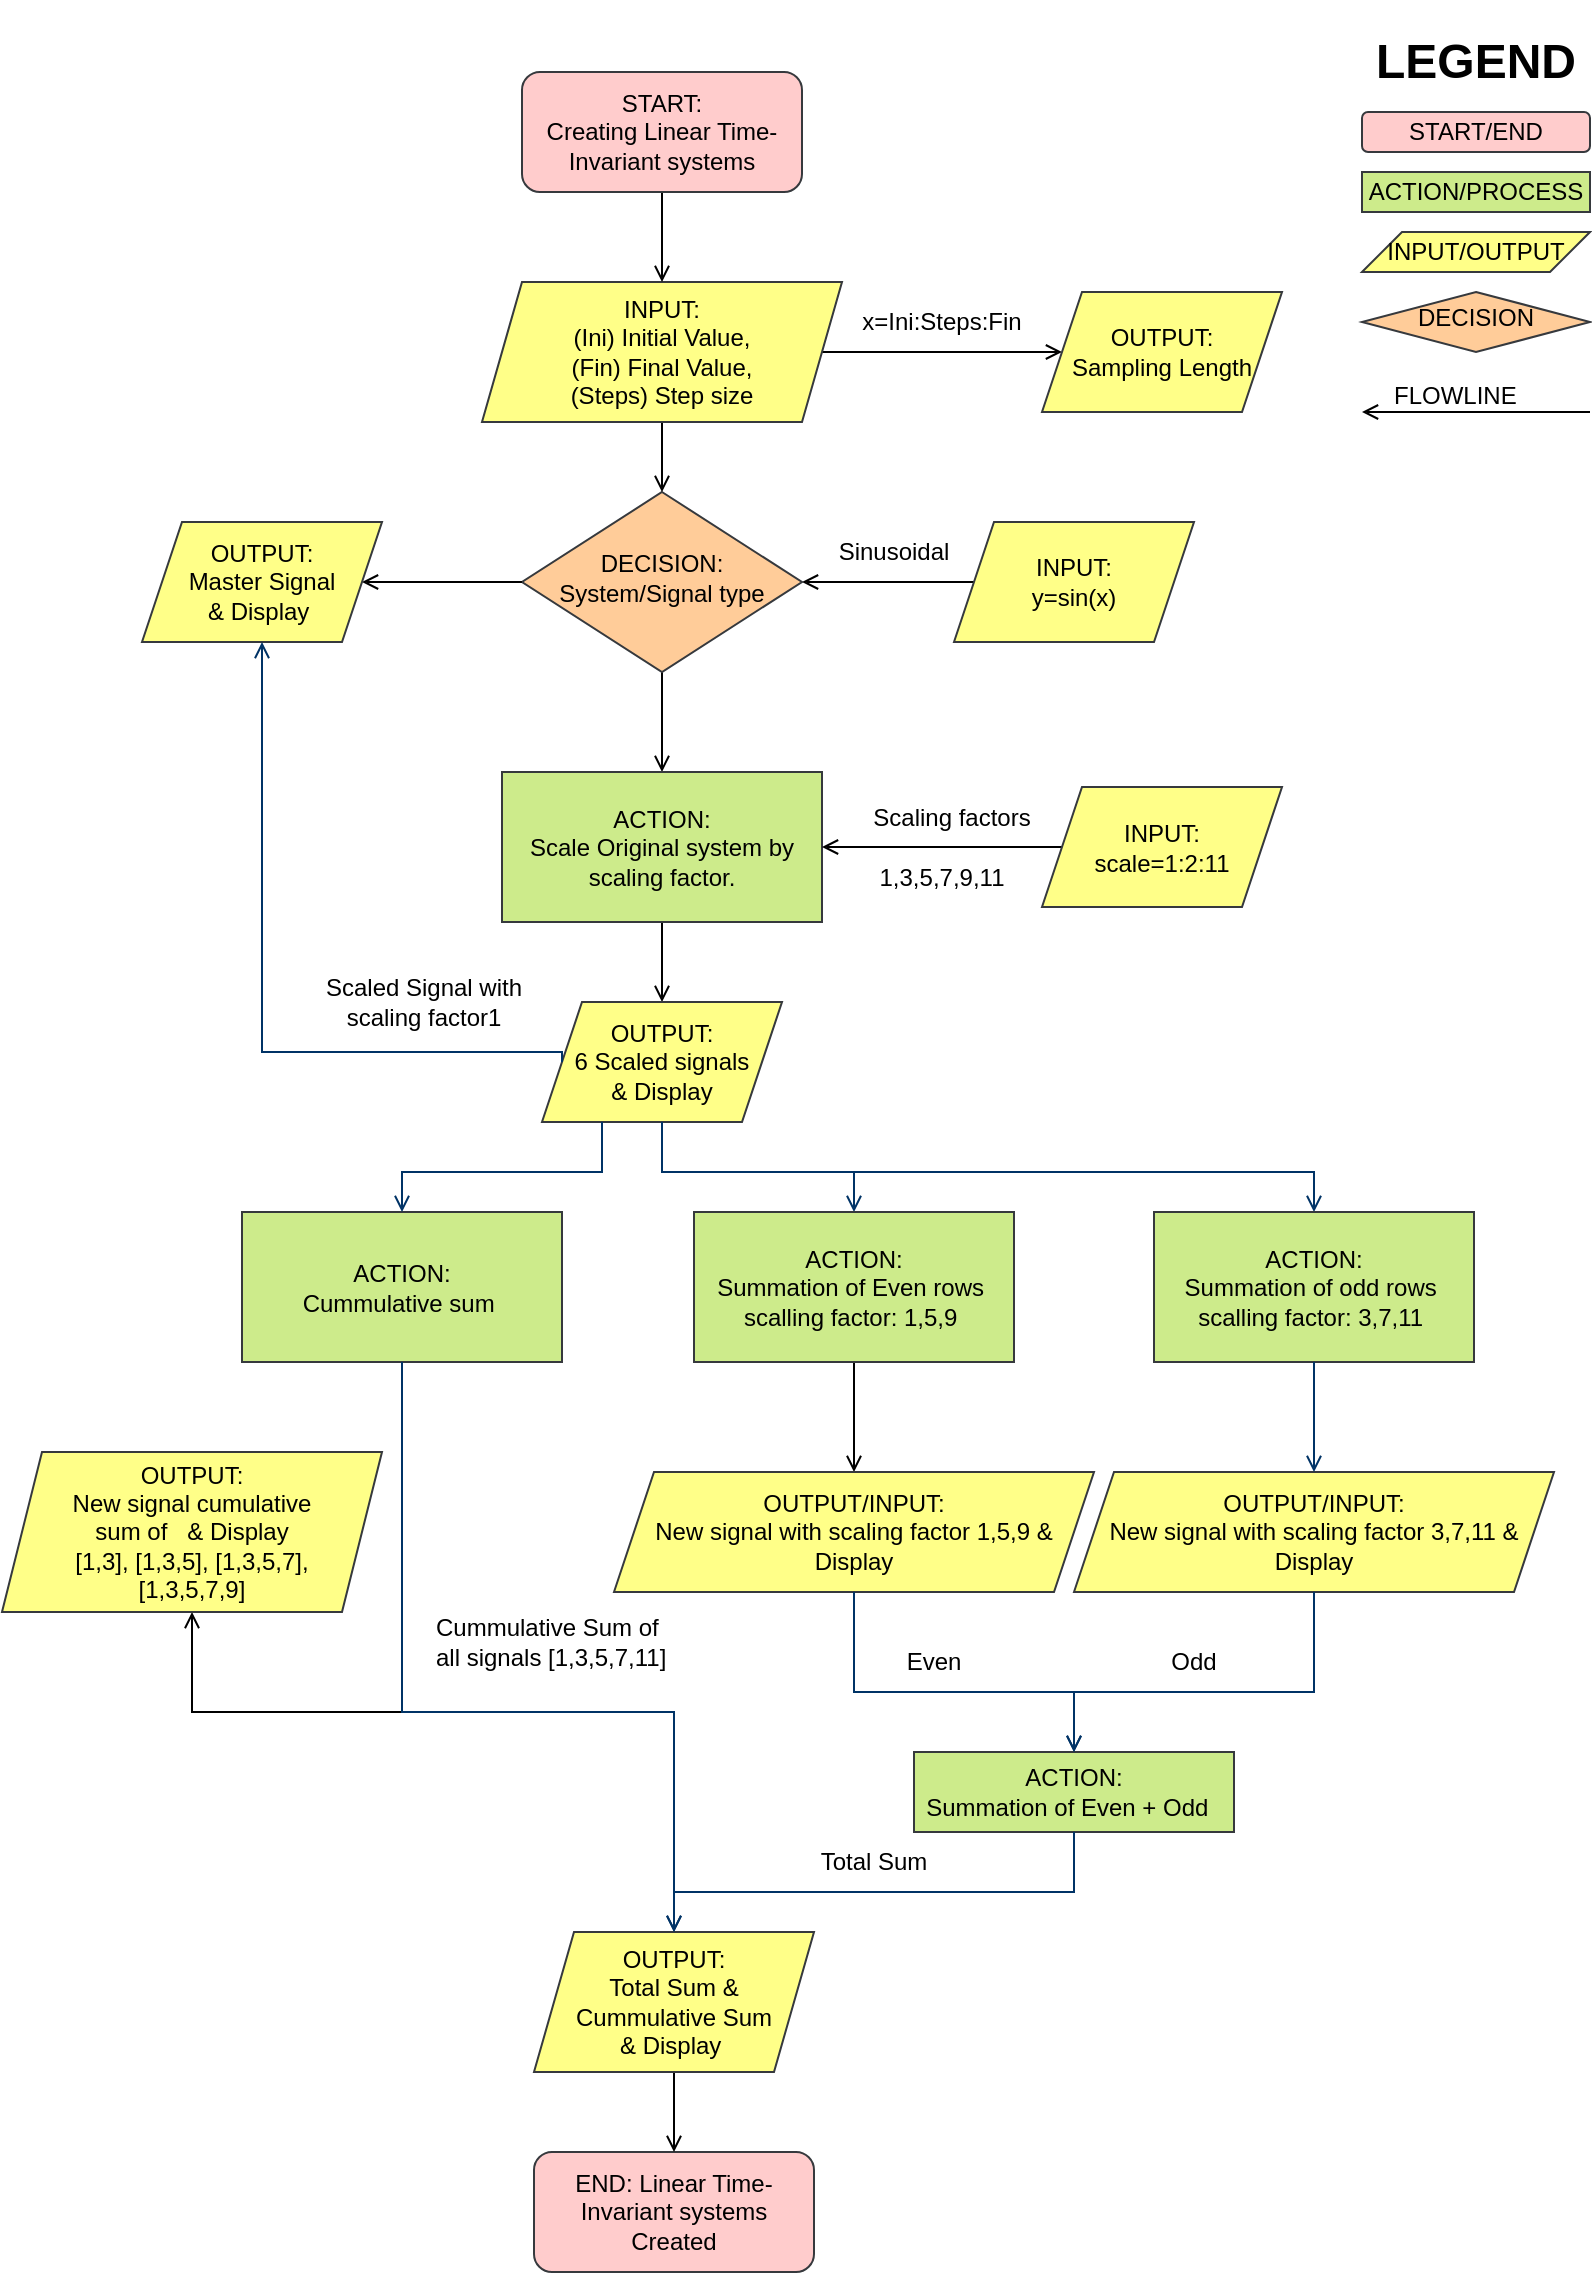 <mxfile version="20.3.6" type="device"><diagram id="C5RBs43oDa-KdzZeNtuy" name="Page-1"><mxGraphModel dx="1350" dy="618" grid="1" gridSize="10" guides="1" tooltips="1" connect="1" arrows="1" fold="1" page="1" pageScale="1" pageWidth="827" pageHeight="1169" math="0" shadow="0"><root><mxCell id="WIyWlLk6GJQsqaUBKTNV-0"/><mxCell id="WIyWlLk6GJQsqaUBKTNV-1" parent="WIyWlLk6GJQsqaUBKTNV-0"/><mxCell id="7OMPGDxR4UmiIt0LJdmy-36" style="edgeStyle=none;curved=1;rounded=0;orthogonalLoop=1;jettySize=auto;html=1;entryX=0.5;entryY=0;entryDx=0;entryDy=0;endArrow=open;startSize=6;endSize=6;sourcePerimeterSpacing=8;targetPerimeterSpacing=8;exitX=0.5;exitY=1;exitDx=0;exitDy=0;" edge="1" parent="WIyWlLk6GJQsqaUBKTNV-1" source="WIyWlLk6GJQsqaUBKTNV-6" target="7OMPGDxR4UmiIt0LJdmy-35"><mxGeometry relative="1" as="geometry"/></mxCell><mxCell id="7OMPGDxR4UmiIt0LJdmy-44" style="edgeStyle=none;curved=1;rounded=0;orthogonalLoop=1;jettySize=auto;html=1;endArrow=none;startSize=6;endSize=6;sourcePerimeterSpacing=8;targetPerimeterSpacing=8;exitX=1;exitY=0.5;exitDx=0;exitDy=0;entryX=0;entryY=0.5;entryDx=0;entryDy=0;startArrow=open;startFill=0;endFill=0;" edge="1" parent="WIyWlLk6GJQsqaUBKTNV-1" source="WIyWlLk6GJQsqaUBKTNV-6" target="7OMPGDxR4UmiIt0LJdmy-45"><mxGeometry relative="1" as="geometry"><mxPoint x="432" y="295" as="targetPoint"/></mxGeometry></mxCell><mxCell id="WIyWlLk6GJQsqaUBKTNV-6" value="DECISION:&lt;br&gt;System/Signal type" style="rhombus;whiteSpace=wrap;html=1;shadow=0;fontFamily=Helvetica;fontSize=12;align=center;strokeWidth=1;spacing=6;spacingTop=-4;rounded=0;sketch=0;fillColor=#ffcc99;strokeColor=#36393d;" parent="WIyWlLk6GJQsqaUBKTNV-1" vertex="1"><mxGeometry x="260" y="250" width="140" height="90" as="geometry"/></mxCell><mxCell id="WIyWlLk6GJQsqaUBKTNV-11" value="END: Linear Time-Invariant systems Created" style="rounded=1;whiteSpace=wrap;html=1;fontSize=12;glass=0;strokeWidth=1;shadow=0;sketch=0;fillColor=#ffcccc;strokeColor=#36393d;" parent="WIyWlLk6GJQsqaUBKTNV-1" vertex="1"><mxGeometry x="266" y="1080" width="140" height="60" as="geometry"/></mxCell><mxCell id="7OMPGDxR4UmiIt0LJdmy-17" style="edgeStyle=none;curved=1;rounded=0;orthogonalLoop=1;jettySize=auto;html=1;exitX=1;exitY=0.5;exitDx=0;exitDy=0;entryX=0;entryY=0.5;entryDx=0;entryDy=0;endArrow=open;startSize=6;endSize=6;sourcePerimeterSpacing=8;targetPerimeterSpacing=8;" edge="1" parent="WIyWlLk6GJQsqaUBKTNV-1" source="7OMPGDxR4UmiIt0LJdmy-1" target="7OMPGDxR4UmiIt0LJdmy-14"><mxGeometry relative="1" as="geometry"/></mxCell><mxCell id="7OMPGDxR4UmiIt0LJdmy-26" style="edgeStyle=none;curved=1;rounded=0;orthogonalLoop=1;jettySize=auto;html=1;entryX=0.5;entryY=0;entryDx=0;entryDy=0;endArrow=open;startSize=6;endSize=6;sourcePerimeterSpacing=8;targetPerimeterSpacing=8;exitX=0.5;exitY=1;exitDx=0;exitDy=0;" edge="1" parent="WIyWlLk6GJQsqaUBKTNV-1" source="7OMPGDxR4UmiIt0LJdmy-1" target="WIyWlLk6GJQsqaUBKTNV-6"><mxGeometry relative="1" as="geometry"/></mxCell><mxCell id="7OMPGDxR4UmiIt0LJdmy-1" value="INPUT: &lt;br&gt;(Ini) Initial Value,&lt;br&gt;(Fin) Final Value,&lt;br&gt;(Steps) Step size" style="shape=parallelogram;perimeter=parallelogramPerimeter;whiteSpace=wrap;html=1;fixedSize=1;fillColor=#ffff88;strokeColor=#36393d;" vertex="1" parent="WIyWlLk6GJQsqaUBKTNV-1"><mxGeometry x="240" y="145" width="180" height="70" as="geometry"/></mxCell><mxCell id="7OMPGDxR4UmiIt0LJdmy-5" value="x=Ini:Steps:Fin" style="text;strokeColor=none;fillColor=none;html=1;align=center;verticalAlign=middle;whiteSpace=wrap;rounded=0;hachureGap=4;sketch=1;" vertex="1" parent="WIyWlLk6GJQsqaUBKTNV-1"><mxGeometry x="440" y="150" width="60" height="30" as="geometry"/></mxCell><mxCell id="7OMPGDxR4UmiIt0LJdmy-27" style="edgeStyle=none;curved=1;rounded=0;orthogonalLoop=1;jettySize=auto;html=1;entryX=0;entryY=0.5;entryDx=0;entryDy=0;endArrow=none;startSize=6;endSize=6;targetPerimeterSpacing=8;startArrow=open;startFill=0;endFill=0;" edge="1" parent="WIyWlLk6GJQsqaUBKTNV-1" source="7OMPGDxR4UmiIt0LJdmy-9" target="WIyWlLk6GJQsqaUBKTNV-6"><mxGeometry relative="1" as="geometry"><mxPoint x="120" y="290" as="sourcePoint"/></mxGeometry></mxCell><mxCell id="7OMPGDxR4UmiIt0LJdmy-12" value="Sinusoidal" style="text;strokeColor=none;fillColor=none;html=1;align=center;verticalAlign=middle;whiteSpace=wrap;rounded=0;hachureGap=4;" vertex="1" parent="WIyWlLk6GJQsqaUBKTNV-1"><mxGeometry x="416" y="265" width="60" height="30" as="geometry"/></mxCell><mxCell id="7OMPGDxR4UmiIt0LJdmy-14" value="OUTPUT:&lt;br&gt;Sampling Length" style="shape=parallelogram;perimeter=parallelogramPerimeter;whiteSpace=wrap;html=1;fixedSize=1;fillColor=#ffff88;strokeColor=#36393d;" vertex="1" parent="WIyWlLk6GJQsqaUBKTNV-1"><mxGeometry x="520" y="150" width="120" height="60" as="geometry"/></mxCell><mxCell id="7OMPGDxR4UmiIt0LJdmy-24" style="edgeStyle=none;curved=1;rounded=0;orthogonalLoop=1;jettySize=auto;html=1;entryX=0.5;entryY=0;entryDx=0;entryDy=0;endArrow=open;startSize=6;endSize=6;sourcePerimeterSpacing=8;targetPerimeterSpacing=8;exitX=0.5;exitY=1;exitDx=0;exitDy=0;" edge="1" parent="WIyWlLk6GJQsqaUBKTNV-1" source="7OMPGDxR4UmiIt0LJdmy-19" target="7OMPGDxR4UmiIt0LJdmy-1"><mxGeometry relative="1" as="geometry"/></mxCell><mxCell id="7OMPGDxR4UmiIt0LJdmy-19" value="START: &lt;br&gt;Creating Linear Time-Invariant systems" style="rounded=1;whiteSpace=wrap;html=1;fontSize=12;glass=0;strokeWidth=1;shadow=0;sketch=0;fillColor=#ffcccc;strokeColor=#36393d;" vertex="1" parent="WIyWlLk6GJQsqaUBKTNV-1"><mxGeometry x="260" y="40" width="140" height="60" as="geometry"/></mxCell><mxCell id="7OMPGDxR4UmiIt0LJdmy-9" value="OUTPUT:&lt;br&gt;Master Signal&lt;br&gt;&amp;amp; Display&amp;nbsp;" style="shape=parallelogram;perimeter=parallelogramPerimeter;whiteSpace=wrap;html=1;fixedSize=1;fillColor=#ffff88;strokeColor=#36393d;" vertex="1" parent="WIyWlLk6GJQsqaUBKTNV-1"><mxGeometry x="70" y="265" width="120" height="60" as="geometry"/></mxCell><mxCell id="7OMPGDxR4UmiIt0LJdmy-42" style="edgeStyle=none;curved=1;rounded=0;orthogonalLoop=1;jettySize=auto;html=1;entryX=0.5;entryY=0;entryDx=0;entryDy=0;endArrow=open;startSize=14;endSize=6;sourcePerimeterSpacing=8;targetPerimeterSpacing=8;exitX=0.5;exitY=1;exitDx=0;exitDy=0;" edge="1" parent="WIyWlLk6GJQsqaUBKTNV-1" source="7OMPGDxR4UmiIt0LJdmy-35" target="7OMPGDxR4UmiIt0LJdmy-41"><mxGeometry relative="1" as="geometry"/></mxCell><mxCell id="7OMPGDxR4UmiIt0LJdmy-35" value="ACTION:&lt;br&gt;Scale Original system by scaling factor." style="rounded=0;whiteSpace=wrap;html=1;fillColor=#cdeb8b;strokeColor=#36393d;" vertex="1" parent="WIyWlLk6GJQsqaUBKTNV-1"><mxGeometry x="250" y="390" width="160" height="75" as="geometry"/></mxCell><mxCell id="7OMPGDxR4UmiIt0LJdmy-39" style="edgeStyle=none;curved=1;rounded=0;orthogonalLoop=1;jettySize=auto;html=1;entryX=1;entryY=0.5;entryDx=0;entryDy=0;endArrow=open;startSize=14;endSize=6;sourcePerimeterSpacing=8;targetPerimeterSpacing=8;exitX=0;exitY=0.5;exitDx=0;exitDy=0;" edge="1" parent="WIyWlLk6GJQsqaUBKTNV-1" source="7OMPGDxR4UmiIt0LJdmy-38" target="7OMPGDxR4UmiIt0LJdmy-35"><mxGeometry relative="1" as="geometry"/></mxCell><mxCell id="7OMPGDxR4UmiIt0LJdmy-38" value="INPUT: &lt;br&gt;scale=1:2:11" style="shape=parallelogram;perimeter=parallelogramPerimeter;whiteSpace=wrap;html=1;fixedSize=1;fillColor=#ffff88;strokeColor=#36393d;" vertex="1" parent="WIyWlLk6GJQsqaUBKTNV-1"><mxGeometry x="520" y="397.5" width="120" height="60" as="geometry"/></mxCell><mxCell id="7OMPGDxR4UmiIt0LJdmy-40" value="Scaling factors" style="text;strokeColor=none;fillColor=none;html=1;align=center;verticalAlign=middle;whiteSpace=wrap;rounded=0;hachureGap=4;" vertex="1" parent="WIyWlLk6GJQsqaUBKTNV-1"><mxGeometry x="430" y="397.5" width="90" height="30" as="geometry"/></mxCell><mxCell id="7OMPGDxR4UmiIt0LJdmy-41" value="OUTPUT:&lt;br&gt;6 Scaled signals&lt;br&gt;&amp;amp; Display" style="shape=parallelogram;perimeter=parallelogramPerimeter;whiteSpace=wrap;html=1;fixedSize=1;fillColor=#ffff88;strokeColor=#36393d;" vertex="1" parent="WIyWlLk6GJQsqaUBKTNV-1"><mxGeometry x="270" y="505" width="120" height="60" as="geometry"/></mxCell><mxCell id="7OMPGDxR4UmiIt0LJdmy-45" value="INPUT:&lt;br&gt;y=sin(x)" style="shape=parallelogram;perimeter=parallelogramPerimeter;whiteSpace=wrap;html=1;fixedSize=1;fillColor=#ffff88;strokeColor=#36393d;" vertex="1" parent="WIyWlLk6GJQsqaUBKTNV-1"><mxGeometry x="476" y="265" width="120" height="60" as="geometry"/></mxCell><mxCell id="7OMPGDxR4UmiIt0LJdmy-106" style="edgeStyle=none;rounded=0;orthogonalLoop=1;jettySize=auto;html=1;entryX=0.5;entryY=1;entryDx=0;entryDy=0;startArrow=none;startFill=0;endArrow=open;endFill=0;startSize=14;endSize=6;sourcePerimeterSpacing=8;targetPerimeterSpacing=8;" edge="1" parent="WIyWlLk6GJQsqaUBKTNV-1" source="7OMPGDxR4UmiIt0LJdmy-48" target="7OMPGDxR4UmiIt0LJdmy-99"><mxGeometry relative="1" as="geometry"><Array as="points"><mxPoint x="200" y="860"/><mxPoint x="160" y="860"/><mxPoint x="95" y="860"/></Array></mxGeometry></mxCell><mxCell id="7OMPGDxR4UmiIt0LJdmy-48" value="ACTION:&lt;span style=&quot;color: rgba(0, 0, 0, 0); font-family: monospace; font-size: 0px; text-align: start;&quot;&gt;%3CmxGraphModel%3E%3Croot%3E%3CmxCell%20id%3D%220%22%2F%3E%3CmxCell%20id%3D%221%22%20parent%3D%220%22%2F%3E%3CmxCell%20id%3D%222%22%20value%3D%22Scaling%20factors%22%20style%3D%22text%3BstrokeColor%3Dnone%3BfillColor%3Dnone%3Bhtml%3D1%3Balign%3Dcenter%3BverticalAlign%3Dmiddle%3BwhiteSpace%3Dwrap%3Brounded%3D0%3BhachureGap%3D4%3B%22%20vertex%3D%221%22%20parent%3D%221%22%3E%3CmxGeometry%20x%3D%22570%22%20y%3D%22417.5%22%20width%3D%2260%22%20height%3D%2230%22%20as%3D%22geometry%22%2F%3E%3C%2FmxCell%3E%3C%2Froot%3E%3C%2FmxGraphModel%3E&lt;/span&gt;&lt;br&gt;Cummulative sum&amp;nbsp;" style="rounded=0;whiteSpace=wrap;html=1;fillColor=#cdeb8b;strokeColor=#36393d;" vertex="1" parent="WIyWlLk6GJQsqaUBKTNV-1"><mxGeometry x="120" y="610" width="160" height="75" as="geometry"/></mxCell><mxCell id="7OMPGDxR4UmiIt0LJdmy-53" value="" style="edgeStyle=elbowEdgeStyle;elbow=vertical;exitX=0.25;exitY=1;fontStyle=1;strokeColor=#003366;strokeWidth=1;html=1;rounded=0;exitDx=0;exitDy=0;entryX=0.5;entryY=0;entryDx=0;entryDy=0;endArrow=open;endFill=0;" edge="1" parent="WIyWlLk6GJQsqaUBKTNV-1" source="7OMPGDxR4UmiIt0LJdmy-41" target="7OMPGDxR4UmiIt0LJdmy-48"><mxGeometry x="-230" y="-690" width="100" height="100" as="geometry"><mxPoint x="345" y="620" as="sourcePoint"/><mxPoint x="90" y="640" as="targetPoint"/><Array as="points"><mxPoint x="250" y="590"/><mxPoint x="190" y="610"/><mxPoint x="220" y="590"/></Array></mxGeometry></mxCell><mxCell id="7OMPGDxR4UmiIt0LJdmy-54" value="" style="edgeStyle=elbowEdgeStyle;elbow=vertical;exitX=0.5;exitY=1;fontStyle=1;strokeColor=#003366;strokeWidth=1;html=1;rounded=0;exitDx=0;exitDy=0;entryX=0.5;entryY=0;entryDx=0;entryDy=0;endArrow=open;endFill=0;" edge="1" parent="WIyWlLk6GJQsqaUBKTNV-1" source="7OMPGDxR4UmiIt0LJdmy-41" target="7OMPGDxR4UmiIt0LJdmy-56"><mxGeometry x="-220" y="-680" width="100" height="100" as="geometry"><mxPoint x="328" y="578.42" as="sourcePoint"/><mxPoint x="430" y="660" as="targetPoint"/><Array as="points"><mxPoint x="380" y="590"/><mxPoint x="200" y="620"/><mxPoint x="230" y="600"/></Array></mxGeometry></mxCell><mxCell id="7OMPGDxR4UmiIt0LJdmy-55" value="1,3,5,7,9,11" style="text;strokeColor=none;fillColor=none;html=1;align=center;verticalAlign=middle;whiteSpace=wrap;rounded=0;hachureGap=4;" vertex="1" parent="WIyWlLk6GJQsqaUBKTNV-1"><mxGeometry x="440" y="427.5" width="60" height="30" as="geometry"/></mxCell><mxCell id="7OMPGDxR4UmiIt0LJdmy-78" style="edgeStyle=none;curved=1;rounded=0;orthogonalLoop=1;jettySize=auto;html=1;entryX=0.5;entryY=0;entryDx=0;entryDy=0;endArrow=open;startSize=6;endSize=6;sourcePerimeterSpacing=8;targetPerimeterSpacing=8;exitX=0.5;exitY=1;exitDx=0;exitDy=0;endFill=0;" edge="1" parent="WIyWlLk6GJQsqaUBKTNV-1" source="7OMPGDxR4UmiIt0LJdmy-56" target="7OMPGDxR4UmiIt0LJdmy-71"><mxGeometry relative="1" as="geometry"/></mxCell><mxCell id="7OMPGDxR4UmiIt0LJdmy-56" value="ACTION:&lt;span style=&quot;color: rgba(0, 0, 0, 0); font-family: monospace; font-size: 0px; text-align: start;&quot;&gt;%3CmxGraphModel%3E%3Croot%3E%3CmxCell%20id%3D%220%22%2F%3E%3CmxCell%20id%3D%221%22%20parent%3D%220%22%2F%3E%3CmxCell%20id%3D%222%22%20value%3D%22Scaling%20factors%22%20style%3D%22text%3BstrokeColor%3Dnone%3BfillColor%3Dnone%3Bhtml%3D1%3Balign%3Dcenter%3BverticalAlign%3Dmiddle%3BwhiteSpace%3Dwrap%3Brounded%3D0%3BhachureGap%3D4%3B%22%20vertex%3D%221%22%20parent%3D%221%22%3E%3CmxGeometry%20x%3D%22570%22%20y%3D%22417.5%22%20width%3D%2260%22%20height%3D%2230%22%20as%3D%22geometry%22%2F%3E%3C%2FmxCell%3E%3C%2Froot%3E%3C%2FmxGraphModel%3E&lt;/span&gt;&lt;br&gt;Summation of Even rows&amp;nbsp; scalling factor: 1,5,9&amp;nbsp;" style="rounded=0;whiteSpace=wrap;html=1;fillColor=#cdeb8b;strokeColor=#36393d;" vertex="1" parent="WIyWlLk6GJQsqaUBKTNV-1"><mxGeometry x="346" y="610" width="160" height="75" as="geometry"/></mxCell><mxCell id="7OMPGDxR4UmiIt0LJdmy-57" value="" style="edgeStyle=elbowEdgeStyle;elbow=vertical;exitX=0.5;exitY=1;fontStyle=1;strokeColor=#003366;strokeWidth=1;html=1;rounded=0;exitDx=0;exitDy=0;entryX=0.5;entryY=0;entryDx=0;entryDy=0;endArrow=open;endFill=0;" edge="1" parent="WIyWlLk6GJQsqaUBKTNV-1" source="7OMPGDxR4UmiIt0LJdmy-41" target="7OMPGDxR4UmiIt0LJdmy-58"><mxGeometry x="-210" y="-670" width="100" height="100" as="geometry"><mxPoint x="340" y="575" as="sourcePoint"/><mxPoint x="440" y="670" as="targetPoint"/><Array as="points"><mxPoint x="500" y="590"/><mxPoint x="580" y="630"/><mxPoint x="390" y="630"/><mxPoint x="210" y="630"/><mxPoint x="240" y="610"/></Array></mxGeometry></mxCell><mxCell id="7OMPGDxR4UmiIt0LJdmy-58" value="ACTION:&lt;span style=&quot;color: rgba(0, 0, 0, 0); font-family: monospace; font-size: 0px; text-align: start;&quot;&gt;%3CmxGraphModel%3E%3Croot%3E%3CmxCell%20id%3D%220%22%2F%3E%3CmxCell%20id%3D%221%22%20parent%3D%220%22%2F%3E%3CmxCell%20id%3D%222%22%20value%3D%22Scaling%20factors%22%20style%3D%22text%3BstrokeColor%3Dnone%3BfillColor%3Dnone%3Bhtml%3D1%3Balign%3Dcenter%3BverticalAlign%3Dmiddle%3BwhiteSpace%3Dwrap%3Brounded%3D0%3BhachureGap%3D4%3B%22%20vertex%3D%221%22%20parent%3D%221%22%3E%3CmxGeometry%20x%3D%22570%22%20y%3D%22417.5%22%20width%3D%2260%22%20height%3D%2230%22%20as%3D%22geometry%22%2F%3E%3C%2FmxCell%3E%3C%2Froot%3E%3C%2FmxGraphModel%3E&lt;/span&gt;&lt;br&gt;Summation of odd rows&amp;nbsp; scalling factor: 3,7,11&amp;nbsp;" style="rounded=0;whiteSpace=wrap;html=1;fillColor=#cdeb8b;strokeColor=#36393d;" vertex="1" parent="WIyWlLk6GJQsqaUBKTNV-1"><mxGeometry x="576" y="610" width="160" height="75" as="geometry"/></mxCell><mxCell id="7OMPGDxR4UmiIt0LJdmy-62" style="edgeStyle=none;curved=1;rounded=0;orthogonalLoop=1;jettySize=auto;html=1;entryX=0.5;entryY=0;entryDx=0;entryDy=0;endArrow=open;startSize=14;endSize=6;sourcePerimeterSpacing=8;targetPerimeterSpacing=8;exitX=0.5;exitY=1;exitDx=0;exitDy=0;" edge="1" parent="WIyWlLk6GJQsqaUBKTNV-1" source="7OMPGDxR4UmiIt0LJdmy-61" target="WIyWlLk6GJQsqaUBKTNV-11"><mxGeometry relative="1" as="geometry"/></mxCell><mxCell id="7OMPGDxR4UmiIt0LJdmy-61" value="OUTPUT:&lt;br&gt;Total Sum &amp;amp; Cummulative Sum&lt;br&gt;&amp;amp; Display&amp;nbsp;" style="shape=parallelogram;perimeter=parallelogramPerimeter;whiteSpace=wrap;html=1;fixedSize=1;fillColor=#ffff88;strokeColor=#36393d;" vertex="1" parent="WIyWlLk6GJQsqaUBKTNV-1"><mxGeometry x="266" y="970" width="140" height="70" as="geometry"/></mxCell><mxCell id="7OMPGDxR4UmiIt0LJdmy-71" value="OUTPUT/INPUT: &lt;br&gt;New signal with scaling factor 1,5,9 &amp;amp; Display" style="shape=parallelogram;perimeter=parallelogramPerimeter;whiteSpace=wrap;html=1;fixedSize=1;fillColor=#ffff88;strokeColor=#36393d;" vertex="1" parent="WIyWlLk6GJQsqaUBKTNV-1"><mxGeometry x="306" y="740" width="240" height="60" as="geometry"/></mxCell><mxCell id="7OMPGDxR4UmiIt0LJdmy-73" value="OUTPUT/INPUT:&lt;br&gt;New signal with scaling factor 3,7,11 &amp;amp; Display" style="shape=parallelogram;perimeter=parallelogramPerimeter;whiteSpace=wrap;html=1;fixedSize=1;fillColor=#ffff88;strokeColor=#36393d;" vertex="1" parent="WIyWlLk6GJQsqaUBKTNV-1"><mxGeometry x="536" y="740" width="240" height="60" as="geometry"/></mxCell><mxCell id="7OMPGDxR4UmiIt0LJdmy-77" value="" style="edgeStyle=elbowEdgeStyle;elbow=vertical;fontStyle=1;strokeColor=#003366;strokeWidth=1;html=1;rounded=0;exitX=0.5;exitY=1;exitDx=0;exitDy=0;entryX=0.5;entryY=0;entryDx=0;entryDy=0;endArrow=open;endFill=0;" edge="1" parent="WIyWlLk6GJQsqaUBKTNV-1" source="7OMPGDxR4UmiIt0LJdmy-58" target="7OMPGDxR4UmiIt0LJdmy-73"><mxGeometry x="96" y="-550" width="100" height="100" as="geometry"><mxPoint x="616" y="720" as="sourcePoint"/><mxPoint x="936" y="740" as="targetPoint"/><Array as="points"><mxPoint x="696" y="710"/><mxPoint x="786" y="710"/><mxPoint x="516" y="750"/><mxPoint x="546" y="730"/></Array></mxGeometry></mxCell><mxCell id="7OMPGDxR4UmiIt0LJdmy-79" value="ACTION:&lt;span style=&quot;color: rgba(0, 0, 0, 0); font-family: monospace; font-size: 0px; text-align: start;&quot;&gt;%3CmxGraphModel%3E%3Croot%3E%3CmxCell%20id%3D%220%22%2F%3E%3CmxCell%20id%3D%221%22%20parent%3D%220%22%2F%3E%3CmxCell%20id%3D%222%22%20value%3D%22Scaling%20factors%22%20style%3D%22text%3BstrokeColor%3Dnone%3BfillColor%3Dnone%3Bhtml%3D1%3Balign%3Dcenter%3BverticalAlign%3Dmiddle%3BwhiteSpace%3Dwrap%3Brounded%3D0%3BhachureGap%3D4%3B%22%20vertex%3D%221%22%20parent%3D%221%22%3E%3CmxGeometry%20x%3D%22570%22%20y%3D%22417.5%22%20width%3D%2260%22%20height%3D%2230%22%20as%3D%22geometry%22%2F%3E%3C%2FmxCell%3E%3C%2Froot%3E%3C%2FmxGraphModel%3E&lt;/span&gt;&lt;br&gt;Summation of Even + Odd&amp;nbsp;&amp;nbsp;" style="rounded=0;whiteSpace=wrap;html=1;fillColor=#cdeb8b;strokeColor=#36393d;" vertex="1" parent="WIyWlLk6GJQsqaUBKTNV-1"><mxGeometry x="456" y="880" width="160" height="40" as="geometry"/></mxCell><mxCell id="7OMPGDxR4UmiIt0LJdmy-80" value="" style="edgeStyle=elbowEdgeStyle;elbow=vertical;exitX=0.5;exitY=1;fontStyle=1;strokeColor=#003366;strokeWidth=1;html=1;rounded=0;exitDx=0;exitDy=0;entryX=0.5;entryY=0;entryDx=0;entryDy=0;endArrow=open;endFill=0;" edge="1" parent="WIyWlLk6GJQsqaUBKTNV-1" source="7OMPGDxR4UmiIt0LJdmy-71" target="7OMPGDxR4UmiIt0LJdmy-79"><mxGeometry x="-124" y="-405" width="100" height="100" as="geometry"><mxPoint x="416" y="830" as="sourcePoint"/><mxPoint x="746" y="925" as="targetPoint"/><Array as="points"><mxPoint x="536" y="850"/><mxPoint x="296" y="895"/><mxPoint x="326" y="875"/></Array></mxGeometry></mxCell><mxCell id="7OMPGDxR4UmiIt0LJdmy-81" value="" style="edgeStyle=elbowEdgeStyle;elbow=vertical;exitX=0.5;exitY=1;fontStyle=1;strokeColor=#003366;strokeWidth=1;html=1;rounded=0;exitDx=0;exitDy=0;entryX=0.5;entryY=0;entryDx=0;entryDy=0;endArrow=open;endFill=0;" edge="1" parent="WIyWlLk6GJQsqaUBKTNV-1" source="7OMPGDxR4UmiIt0LJdmy-73" target="7OMPGDxR4UmiIt0LJdmy-79"><mxGeometry x="-114" y="-395" width="100" height="100" as="geometry"><mxPoint x="436" y="810" as="sourcePoint"/><mxPoint x="756" y="935" as="targetPoint"/><Array as="points"><mxPoint x="636" y="850"/><mxPoint x="676" y="905"/><mxPoint x="486" y="905"/><mxPoint x="306" y="905"/><mxPoint x="336" y="885"/></Array></mxGeometry></mxCell><mxCell id="7OMPGDxR4UmiIt0LJdmy-82" value="&lt;div style=&quot;text-align: center;&quot;&gt;&lt;span style=&quot;text-align: start; background-color: initial;&quot;&gt;Even&lt;/span&gt;&lt;span style=&quot;color: rgba(0, 0, 0, 0); font-family: monospace; font-size: 0px; text-align: start; background-color: initial;&quot;&gt;%3CmxGraphModel%3E%3Croot%3E%3CmxCell%20id%3D%220%22%2F%3E%3CmxCell%20id%3D%221%22%20parent%3D%220%22%2F%3E%3CmxCell%20id%3D%222%22%20value%3D%22Scaling%20factors%22%20style%3D%22text%3BstrokeColor%3Dnone%3BfillColor%3Dnone%3Bhtml%3D1%3Balign%3Dcenter%3BverticalAlign%3Dmiddle%3BwhiteSpace%3Dwrap%3Brounded%3D0%3BhachureGap%3D4%3B%22%20vertex%3D%221%22%20parent%3D%221%22%3E%3CmxGeometry%20x%3D%22570%22%20y%3D%22417.5%22%20width%3D%2260%22%20height%3D%2230%22%20as%3D%22geometry%22%2F%3E%3C%2FmxCell%3E%3C%2Froot%3E%3C%2FmxGraphModel&lt;/span&gt;&lt;/div&gt;" style="text;strokeColor=none;fillColor=none;html=1;align=center;verticalAlign=middle;whiteSpace=wrap;rounded=0;hachureGap=4;" vertex="1" parent="WIyWlLk6GJQsqaUBKTNV-1"><mxGeometry x="436" y="820" width="60" height="30" as="geometry"/></mxCell><mxCell id="7OMPGDxR4UmiIt0LJdmy-83" value="&lt;div style=&quot;text-align: start;&quot;&gt;Odd&lt;/div&gt;" style="text;strokeColor=none;fillColor=none;html=1;align=center;verticalAlign=middle;whiteSpace=wrap;rounded=0;hachureGap=4;" vertex="1" parent="WIyWlLk6GJQsqaUBKTNV-1"><mxGeometry x="566" y="820" width="60" height="30" as="geometry"/></mxCell><mxCell id="7OMPGDxR4UmiIt0LJdmy-86" value="" style="edgeStyle=elbowEdgeStyle;elbow=vertical;exitX=0.5;exitY=1;fontStyle=1;strokeColor=#003366;strokeWidth=1;html=1;rounded=0;exitDx=0;exitDy=0;entryX=0.5;entryY=0;entryDx=0;entryDy=0;endArrow=open;endFill=0;" edge="1" parent="WIyWlLk6GJQsqaUBKTNV-1" source="7OMPGDxR4UmiIt0LJdmy-79" target="7OMPGDxR4UmiIt0LJdmy-61"><mxGeometry x="56" y="-235" width="100" height="100" as="geometry"><mxPoint x="606" y="970" as="sourcePoint"/><mxPoint x="716" y="1050" as="targetPoint"/><Array as="points"><mxPoint x="446" y="950"/><mxPoint x="606" y="950"/><mxPoint x="716" y="1020"/><mxPoint x="476" y="1065"/><mxPoint x="506" y="1045"/></Array></mxGeometry></mxCell><mxCell id="7OMPGDxR4UmiIt0LJdmy-89" value="&lt;div style=&quot;text-align: start;&quot;&gt;Total Sum&lt;/div&gt;" style="text;strokeColor=none;fillColor=none;html=1;align=center;verticalAlign=middle;whiteSpace=wrap;rounded=0;hachureGap=4;" vertex="1" parent="WIyWlLk6GJQsqaUBKTNV-1"><mxGeometry x="406" y="920" width="60" height="30" as="geometry"/></mxCell><mxCell id="7OMPGDxR4UmiIt0LJdmy-94" value="" style="edgeStyle=elbowEdgeStyle;elbow=vertical;exitX=0.5;exitY=1;fontStyle=1;strokeColor=#003366;strokeWidth=1;html=1;rounded=0;exitDx=0;exitDy=0;entryX=0.5;entryY=0;entryDx=0;entryDy=0;endArrow=open;endFill=0;" edge="1" parent="WIyWlLk6GJQsqaUBKTNV-1" source="7OMPGDxR4UmiIt0LJdmy-48" target="7OMPGDxR4UmiIt0LJdmy-61"><mxGeometry x="-344" y="-535" width="100" height="100" as="geometry"><mxPoint x="186" y="720" as="sourcePoint"/><mxPoint x="350" y="960" as="targetPoint"/><Array as="points"><mxPoint x="270" y="860"/><mxPoint x="76" y="765"/><mxPoint x="106" y="745"/></Array></mxGeometry></mxCell><mxCell id="7OMPGDxR4UmiIt0LJdmy-95" value="&lt;div style=&quot;text-align: start;&quot;&gt;Cummulative Sum of all signals [1,3,5,7,11]&lt;/div&gt;" style="text;strokeColor=none;fillColor=none;html=1;align=center;verticalAlign=middle;whiteSpace=wrap;rounded=0;hachureGap=4;" vertex="1" parent="WIyWlLk6GJQsqaUBKTNV-1"><mxGeometry x="216" y="810" width="124" height="30" as="geometry"/></mxCell><mxCell id="7OMPGDxR4UmiIt0LJdmy-104" style="edgeStyle=none;rounded=0;orthogonalLoop=1;jettySize=auto;html=1;startArrow=none;startFill=0;endArrow=open;endFill=0;startSize=14;endSize=14;sourcePerimeterSpacing=8;targetPerimeterSpacing=8;" edge="1" parent="WIyWlLk6GJQsqaUBKTNV-1" source="7OMPGDxR4UmiIt0LJdmy-99"><mxGeometry relative="1" as="geometry"><mxPoint x="137" y="792.0" as="targetPoint"/></mxGeometry></mxCell><mxCell id="7OMPGDxR4UmiIt0LJdmy-99" value="OUTPUT:&lt;br&gt;New signal cumulative &lt;br&gt;sum of&amp;nbsp; &amp;nbsp;&amp;amp; Display&lt;br&gt;[1,3], [1,3,5], [1,3,5,7],&lt;br&gt;[1,3,5,7,9]" style="shape=parallelogram;perimeter=parallelogramPerimeter;whiteSpace=wrap;html=1;fixedSize=1;fillColor=#ffff88;strokeColor=#36393d;" vertex="1" parent="WIyWlLk6GJQsqaUBKTNV-1"><mxGeometry y="730" width="190" height="80" as="geometry"/></mxCell><mxCell id="7OMPGDxR4UmiIt0LJdmy-109" value="" style="edgeStyle=elbowEdgeStyle;elbow=vertical;fontStyle=1;strokeColor=#003366;strokeWidth=1;html=1;rounded=0;entryX=0.5;entryY=1;entryDx=0;entryDy=0;endArrow=open;endFill=0;exitX=0;exitY=0.5;exitDx=0;exitDy=0;" edge="1" parent="WIyWlLk6GJQsqaUBKTNV-1" source="7OMPGDxR4UmiIt0LJdmy-41" target="7OMPGDxR4UmiIt0LJdmy-9"><mxGeometry x="-220" y="-680" width="100" height="100" as="geometry"><mxPoint x="270" y="540" as="sourcePoint"/><mxPoint x="210" y="620" as="targetPoint"/><Array as="points"><mxPoint x="210" y="530"/><mxPoint x="200" y="620"/><mxPoint x="230" y="600"/></Array></mxGeometry></mxCell><mxCell id="7OMPGDxR4UmiIt0LJdmy-110" value="Scaled Signal with scaling factor1" style="text;strokeColor=none;fillColor=none;html=1;align=center;verticalAlign=middle;whiteSpace=wrap;rounded=0;hachureGap=4;" vertex="1" parent="WIyWlLk6GJQsqaUBKTNV-1"><mxGeometry x="156" y="490" width="110" height="30" as="geometry"/></mxCell><mxCell id="7OMPGDxR4UmiIt0LJdmy-111" value="START/END" style="rounded=1;whiteSpace=wrap;html=1;fontSize=12;glass=0;strokeWidth=1;shadow=0;sketch=0;fillColor=#ffcccc;strokeColor=#36393d;" vertex="1" parent="WIyWlLk6GJQsqaUBKTNV-1"><mxGeometry x="680" y="60" width="114" height="20" as="geometry"/></mxCell><mxCell id="7OMPGDxR4UmiIt0LJdmy-112" value="ACTION/PROCESS" style="rounded=0;whiteSpace=wrap;html=1;fillColor=#cdeb8b;strokeColor=#36393d;" vertex="1" parent="WIyWlLk6GJQsqaUBKTNV-1"><mxGeometry x="680" y="90" width="114" height="20" as="geometry"/></mxCell><mxCell id="7OMPGDxR4UmiIt0LJdmy-113" value="INPUT/OUTPUT" style="shape=parallelogram;perimeter=parallelogramPerimeter;whiteSpace=wrap;html=1;fixedSize=1;fillColor=#ffff88;strokeColor=#36393d;" vertex="1" parent="WIyWlLk6GJQsqaUBKTNV-1"><mxGeometry x="680" y="120" width="114" height="20" as="geometry"/></mxCell><mxCell id="7OMPGDxR4UmiIt0LJdmy-114" value="DECISION" style="rhombus;whiteSpace=wrap;html=1;shadow=0;fontFamily=Helvetica;fontSize=12;align=center;strokeWidth=1;spacing=6;spacingTop=-4;rounded=0;sketch=0;fillColor=#ffcc99;strokeColor=#36393d;" vertex="1" parent="WIyWlLk6GJQsqaUBKTNV-1"><mxGeometry x="680" y="150" width="114" height="30" as="geometry"/></mxCell><mxCell id="7OMPGDxR4UmiIt0LJdmy-115" value="&lt;h1 style=&quot;text-align: start;&quot;&gt;&lt;b&gt;LEGEND&lt;/b&gt;&lt;/h1&gt;" style="text;strokeColor=none;fillColor=none;html=1;align=center;verticalAlign=middle;whiteSpace=wrap;rounded=0;hachureGap=4;" vertex="1" parent="WIyWlLk6GJQsqaUBKTNV-1"><mxGeometry x="680" y="20" width="114" height="30" as="geometry"/></mxCell><mxCell id="7OMPGDxR4UmiIt0LJdmy-117" style="edgeStyle=none;curved=1;rounded=0;orthogonalLoop=1;jettySize=auto;html=1;endArrow=open;startSize=14;endSize=6;sourcePerimeterSpacing=8;targetPerimeterSpacing=8;" edge="1" parent="WIyWlLk6GJQsqaUBKTNV-1"><mxGeometry relative="1" as="geometry"><mxPoint x="794" y="210" as="sourcePoint"/><mxPoint x="680" y="210" as="targetPoint"/></mxGeometry></mxCell><mxCell id="7OMPGDxR4UmiIt0LJdmy-118" value="&lt;div style=&quot;text-align: center;&quot;&gt;&lt;span style=&quot;background-color: initial;&quot;&gt;FLOWLINE&lt;/span&gt;&lt;/div&gt;" style="text;whiteSpace=wrap;html=1;" vertex="1" parent="WIyWlLk6GJQsqaUBKTNV-1"><mxGeometry x="694" y="188" width="90" height="40" as="geometry"/></mxCell></root></mxGraphModel></diagram></mxfile>